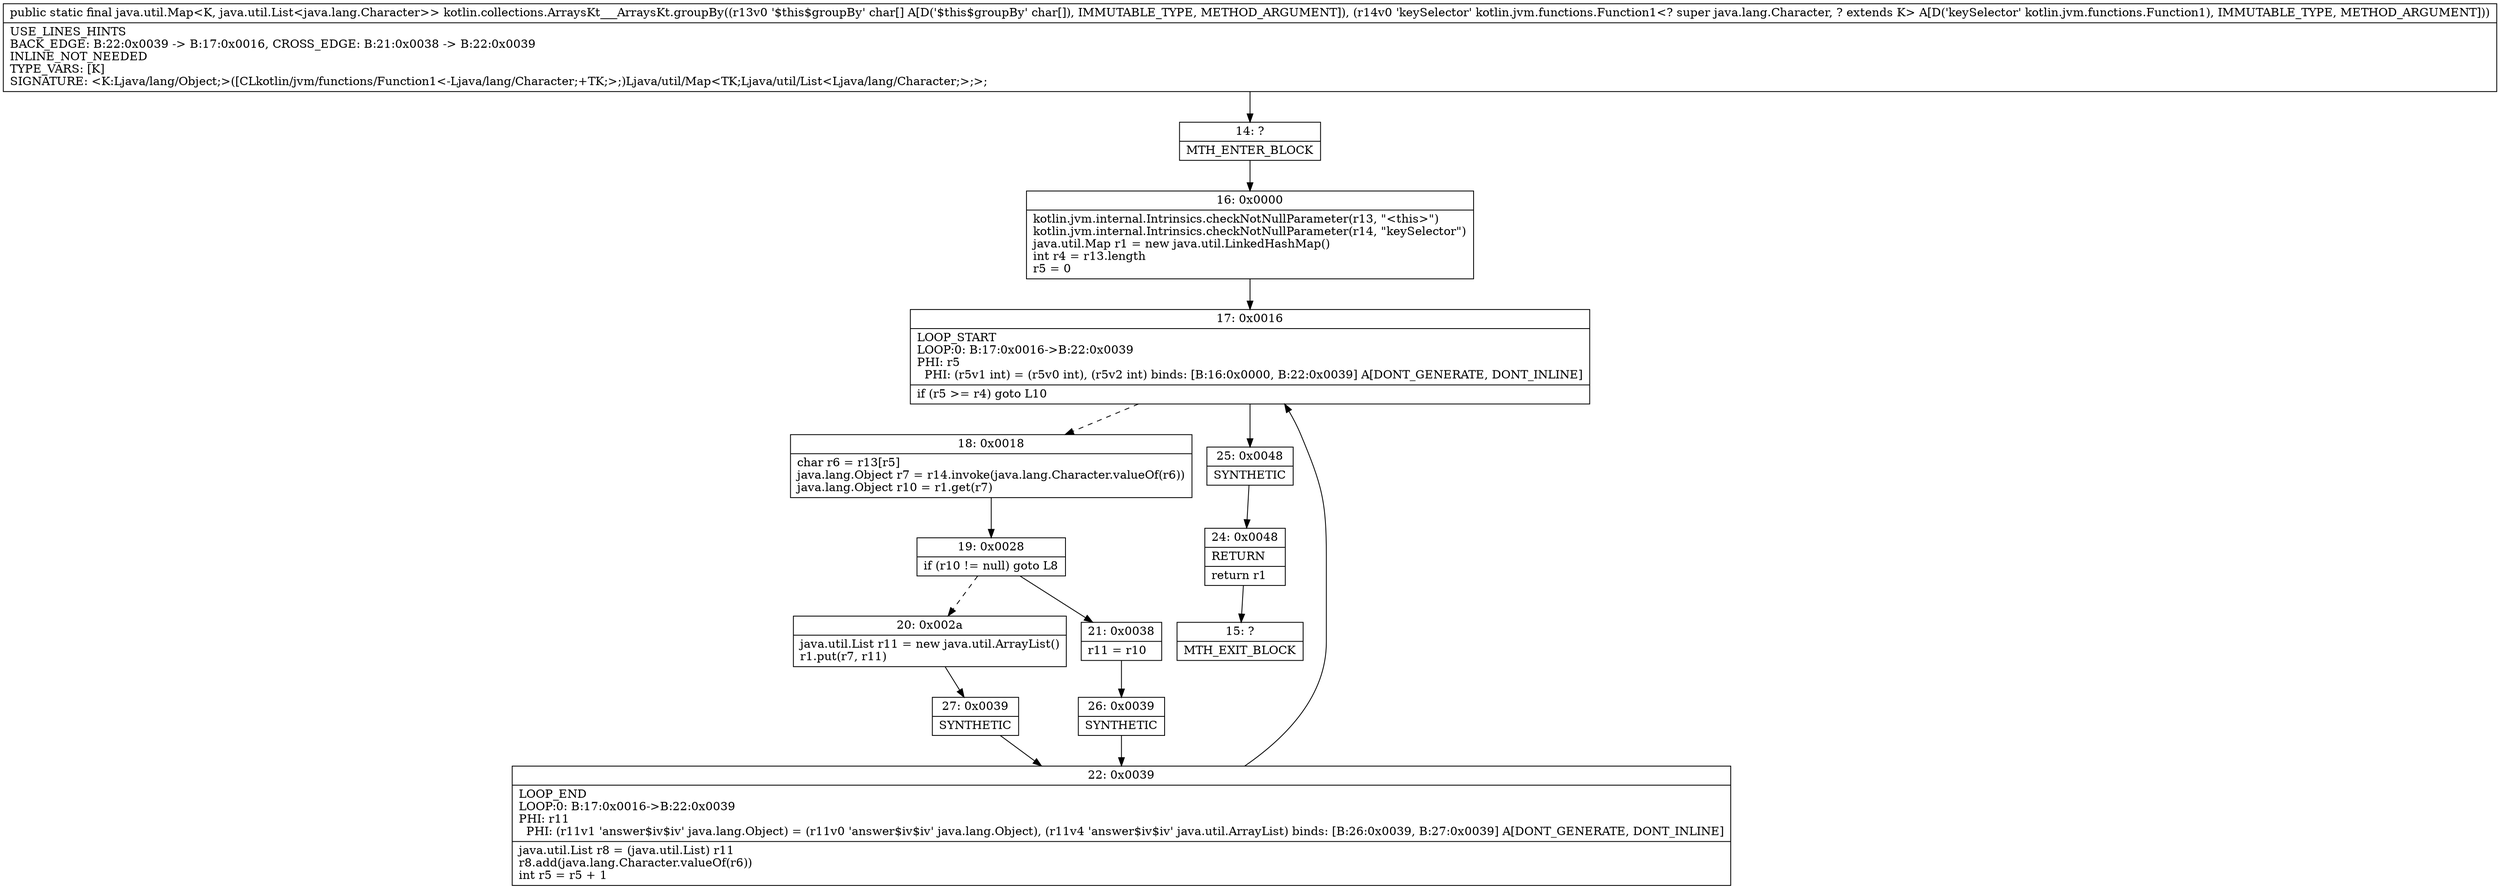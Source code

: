 digraph "CFG forkotlin.collections.ArraysKt___ArraysKt.groupBy([CLkotlin\/jvm\/functions\/Function1;)Ljava\/util\/Map;" {
Node_14 [shape=record,label="{14\:\ ?|MTH_ENTER_BLOCK\l}"];
Node_16 [shape=record,label="{16\:\ 0x0000|kotlin.jvm.internal.Intrinsics.checkNotNullParameter(r13, \"\<this\>\")\lkotlin.jvm.internal.Intrinsics.checkNotNullParameter(r14, \"keySelector\")\ljava.util.Map r1 = new java.util.LinkedHashMap()\lint r4 = r13.length\lr5 = 0\l}"];
Node_17 [shape=record,label="{17\:\ 0x0016|LOOP_START\lLOOP:0: B:17:0x0016\-\>B:22:0x0039\lPHI: r5 \l  PHI: (r5v1 int) = (r5v0 int), (r5v2 int) binds: [B:16:0x0000, B:22:0x0039] A[DONT_GENERATE, DONT_INLINE]\l|if (r5 \>= r4) goto L10\l}"];
Node_18 [shape=record,label="{18\:\ 0x0018|char r6 = r13[r5]\ljava.lang.Object r7 = r14.invoke(java.lang.Character.valueOf(r6))\ljava.lang.Object r10 = r1.get(r7)\l}"];
Node_19 [shape=record,label="{19\:\ 0x0028|if (r10 != null) goto L8\l}"];
Node_20 [shape=record,label="{20\:\ 0x002a|java.util.List r11 = new java.util.ArrayList()\lr1.put(r7, r11)\l}"];
Node_27 [shape=record,label="{27\:\ 0x0039|SYNTHETIC\l}"];
Node_22 [shape=record,label="{22\:\ 0x0039|LOOP_END\lLOOP:0: B:17:0x0016\-\>B:22:0x0039\lPHI: r11 \l  PHI: (r11v1 'answer$iv$iv' java.lang.Object) = (r11v0 'answer$iv$iv' java.lang.Object), (r11v4 'answer$iv$iv' java.util.ArrayList) binds: [B:26:0x0039, B:27:0x0039] A[DONT_GENERATE, DONT_INLINE]\l|java.util.List r8 = (java.util.List) r11\lr8.add(java.lang.Character.valueOf(r6))\lint r5 = r5 + 1\l}"];
Node_21 [shape=record,label="{21\:\ 0x0038|r11 = r10\l}"];
Node_26 [shape=record,label="{26\:\ 0x0039|SYNTHETIC\l}"];
Node_25 [shape=record,label="{25\:\ 0x0048|SYNTHETIC\l}"];
Node_24 [shape=record,label="{24\:\ 0x0048|RETURN\l|return r1\l}"];
Node_15 [shape=record,label="{15\:\ ?|MTH_EXIT_BLOCK\l}"];
MethodNode[shape=record,label="{public static final java.util.Map\<K, java.util.List\<java.lang.Character\>\> kotlin.collections.ArraysKt___ArraysKt.groupBy((r13v0 '$this$groupBy' char[] A[D('$this$groupBy' char[]), IMMUTABLE_TYPE, METHOD_ARGUMENT]), (r14v0 'keySelector' kotlin.jvm.functions.Function1\<? super java.lang.Character, ? extends K\> A[D('keySelector' kotlin.jvm.functions.Function1), IMMUTABLE_TYPE, METHOD_ARGUMENT]))  | USE_LINES_HINTS\lBACK_EDGE: B:22:0x0039 \-\> B:17:0x0016, CROSS_EDGE: B:21:0x0038 \-\> B:22:0x0039\lINLINE_NOT_NEEDED\lTYPE_VARS: [K]\lSIGNATURE: \<K:Ljava\/lang\/Object;\>([CLkotlin\/jvm\/functions\/Function1\<\-Ljava\/lang\/Character;+TK;\>;)Ljava\/util\/Map\<TK;Ljava\/util\/List\<Ljava\/lang\/Character;\>;\>;\l}"];
MethodNode -> Node_14;Node_14 -> Node_16;
Node_16 -> Node_17;
Node_17 -> Node_18[style=dashed];
Node_17 -> Node_25;
Node_18 -> Node_19;
Node_19 -> Node_20[style=dashed];
Node_19 -> Node_21;
Node_20 -> Node_27;
Node_27 -> Node_22;
Node_22 -> Node_17;
Node_21 -> Node_26;
Node_26 -> Node_22;
Node_25 -> Node_24;
Node_24 -> Node_15;
}

